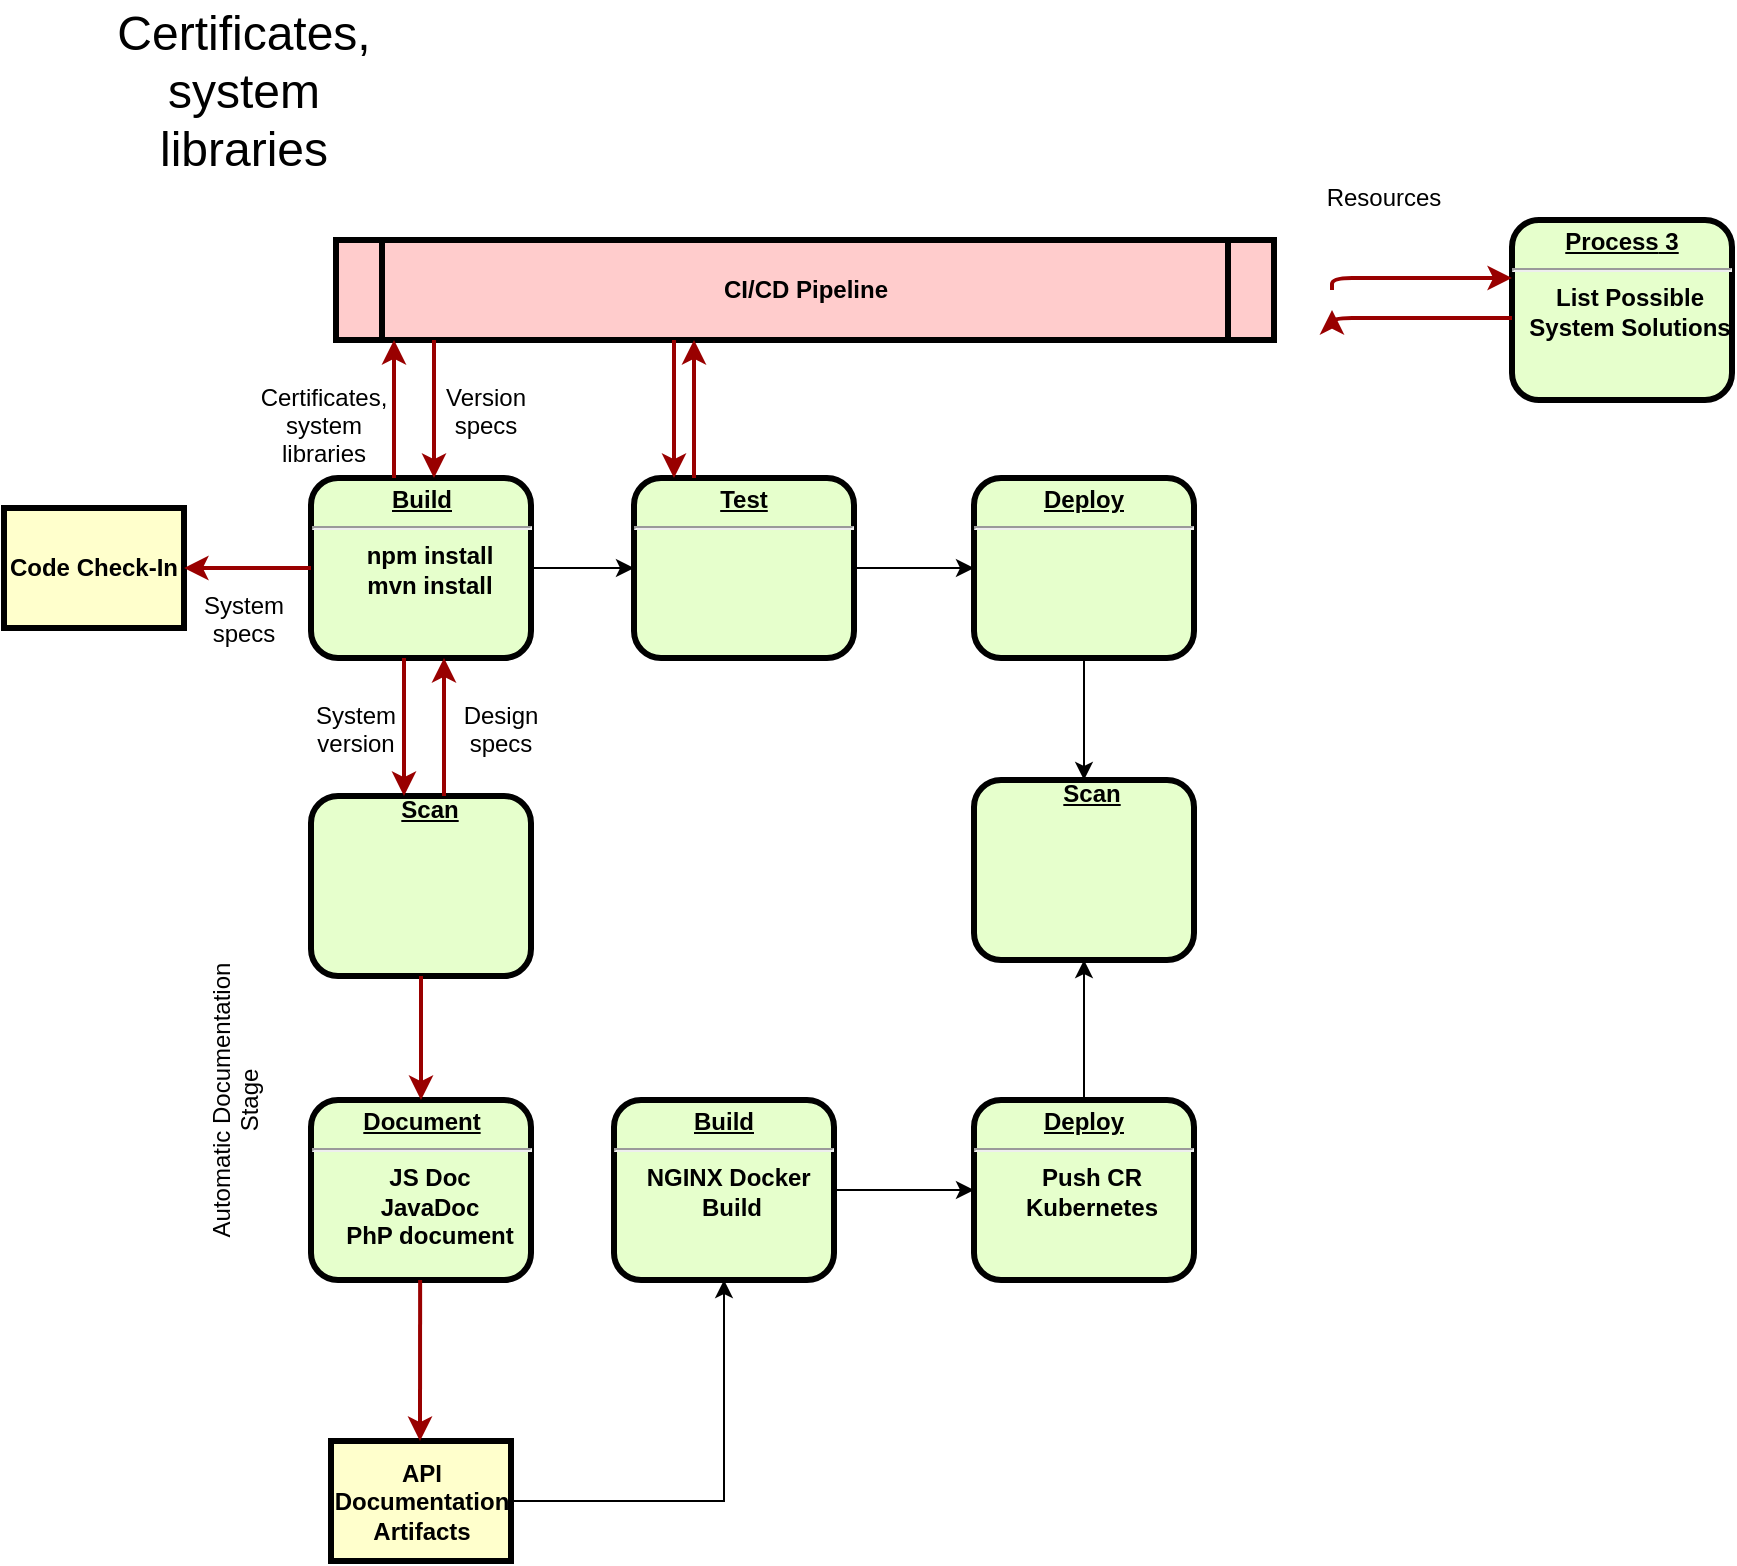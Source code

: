 <mxfile version="20.6.0" type="github">
  <diagram name="Page-1" id="c7558073-3199-34d8-9f00-42111426c3f3">
    <mxGraphModel dx="1399" dy="1020" grid="1" gridSize="10" guides="1" tooltips="1" connect="1" arrows="1" fold="1" page="1" pageScale="1" pageWidth="826" pageHeight="1169" background="none" math="0" shadow="0">
      <root>
        <mxCell id="0" />
        <mxCell id="1" parent="0" />
        <mxCell id="5" value="CI/CD Pipeline" style="shape=process;whiteSpace=wrap;align=center;verticalAlign=middle;size=0.048;fontStyle=1;strokeWidth=3;fillColor=#FFCCCC" parent="1" vertex="1">
          <mxGeometry x="201" y="170" width="469" height="50" as="geometry" />
        </mxCell>
        <mxCell id="7" value="&lt;p style=&quot;margin: 0px; margin-top: 4px; text-align: center; text-decoration: underline;&quot;&gt;&lt;strong&gt;&lt;strong&gt;Process&lt;/strong&gt; 3&lt;br /&gt;&lt;/strong&gt;&lt;/p&gt;&lt;hr /&gt;&lt;p style=&quot;margin: 0px; margin-left: 8px;&quot;&gt;List Possible&lt;/p&gt;&lt;p style=&quot;margin: 0px; margin-left: 8px;&quot;&gt;System Solutions&lt;/p&gt;" style="verticalAlign=middle;align=center;overflow=fill;fontSize=12;fontFamily=Helvetica;html=1;rounded=1;fontStyle=1;strokeWidth=3;fillColor=#E6FFCC" parent="1" vertex="1">
          <mxGeometry x="789" y="160" width="110" height="90" as="geometry" />
        </mxCell>
        <mxCell id="8jn_kO8mg8kO_SJxLtCt-118" value="" style="edgeStyle=orthogonalEdgeStyle;rounded=0;orthogonalLoop=1;jettySize=auto;html=1;fontSize=24;" edge="1" parent="1" source="9" target="8jn_kO8mg8kO_SJxLtCt-112">
          <mxGeometry relative="1" as="geometry" />
        </mxCell>
        <mxCell id="9" value="&lt;p style=&quot;margin: 0px; margin-top: 4px; text-align: center; text-decoration: underline;&quot;&gt;&lt;strong&gt;Test&lt;/strong&gt;&lt;/p&gt;&lt;hr&gt;&lt;p style=&quot;margin: 0px; margin-left: 8px;&quot;&gt;&lt;br&gt;&lt;/p&gt;" style="verticalAlign=middle;align=center;overflow=fill;fontSize=12;fontFamily=Helvetica;html=1;rounded=1;fontStyle=1;strokeWidth=3;fillColor=#E6FFCC" parent="1" vertex="1">
          <mxGeometry x="350" y="289" width="110" height="90" as="geometry" />
        </mxCell>
        <mxCell id="8jn_kO8mg8kO_SJxLtCt-119" value="" style="edgeStyle=orthogonalEdgeStyle;rounded=0;orthogonalLoop=1;jettySize=auto;html=1;fontSize=24;" edge="1" parent="1" source="10" target="9">
          <mxGeometry relative="1" as="geometry" />
        </mxCell>
        <mxCell id="10" value="&lt;p style=&quot;margin: 0px; margin-top: 4px; text-align: center; text-decoration: underline;&quot;&gt;&lt;strong&gt;Build&lt;br&gt;&lt;/strong&gt;&lt;/p&gt;&lt;hr&gt;&lt;p style=&quot;margin: 0px; margin-left: 8px;&quot;&gt;npm install&lt;/p&gt;&lt;p style=&quot;margin: 0px; margin-left: 8px;&quot;&gt;mvn install&lt;/p&gt;" style="verticalAlign=middle;align=center;overflow=fill;fontSize=12;fontFamily=Helvetica;html=1;rounded=1;fontStyle=1;strokeWidth=3;fillColor=#E6FFCC" parent="1" vertex="1">
          <mxGeometry x="188.5" y="289" width="110" height="90" as="geometry" />
        </mxCell>
        <mxCell id="14" value="Code Check-In" style="whiteSpace=wrap;align=center;verticalAlign=middle;fontStyle=1;strokeWidth=3;fillColor=#FFFFCC" parent="1" vertex="1">
          <mxGeometry x="35.0" y="304.0" width="90" height="60" as="geometry" />
        </mxCell>
        <mxCell id="11" value="&lt;p style=&quot;margin: 0px; margin-left: 8px;&quot;&gt;&lt;u&gt;Scan&lt;/u&gt;&lt;/p&gt;" style="verticalAlign=middle;align=center;overflow=fill;fontSize=12;fontFamily=Helvetica;html=1;rounded=1;fontStyle=1;strokeWidth=3;fillColor=#E6FFCC" parent="1" vertex="1">
          <mxGeometry x="188.5" y="448" width="110" height="90" as="geometry" />
        </mxCell>
        <mxCell id="72" value="" style="edgeStyle=elbowEdgeStyle;elbow=vertical;strokeColor=#990000;strokeWidth=2" parent="1" target="7" edge="1">
          <mxGeometry width="100" height="100" relative="1" as="geometry">
            <mxPoint x="699" y="195" as="sourcePoint" />
            <mxPoint x="629" y="179" as="targetPoint" />
            <Array as="points">
              <mxPoint x="679" y="189" />
            </Array>
          </mxGeometry>
        </mxCell>
        <mxCell id="73" value="" style="edgeStyle=elbowEdgeStyle;elbow=vertical;strokeColor=#990000;strokeWidth=2" parent="1" source="7" edge="1">
          <mxGeometry width="100" height="100" relative="1" as="geometry">
            <mxPoint x="489" y="279" as="sourcePoint" />
            <mxPoint x="699" y="205" as="targetPoint" />
            <Array as="points">
              <mxPoint x="679" y="209" />
            </Array>
          </mxGeometry>
        </mxCell>
        <mxCell id="74" value="Resources" style="text;spacingTop=-5;align=center" parent="1" vertex="1">
          <mxGeometry x="710" y="140.0" width="30" height="20" as="geometry" />
        </mxCell>
        <mxCell id="76" value="" style="edgeStyle=elbowEdgeStyle;elbow=horizontal;strokeColor=#990000;strokeWidth=2" parent="1" source="9" edge="1">
          <mxGeometry width="100" height="100" relative="1" as="geometry">
            <mxPoint x="230" y="359" as="sourcePoint" />
            <mxPoint x="380" y="220" as="targetPoint" />
            <Array as="points">
              <mxPoint x="380" y="249" />
            </Array>
          </mxGeometry>
        </mxCell>
        <mxCell id="77" value="" style="edgeStyle=elbowEdgeStyle;elbow=horizontal;strokeColor=#990000;strokeWidth=2" parent="1" target="9" edge="1">
          <mxGeometry width="100" height="100" relative="1" as="geometry">
            <mxPoint x="370" y="220" as="sourcePoint" />
            <mxPoint x="310" y="269" as="targetPoint" />
            <Array as="points">
              <mxPoint x="370" y="259" />
            </Array>
          </mxGeometry>
        </mxCell>
        <mxCell id="87" value="" style="edgeStyle=elbowEdgeStyle;elbow=vertical;strokeColor=#990000;strokeWidth=2" parent="1" source="10" target="14" edge="1">
          <mxGeometry width="100" height="100" relative="1" as="geometry">
            <mxPoint x="70" y="519" as="sourcePoint" />
            <mxPoint x="170" y="419" as="targetPoint" />
          </mxGeometry>
        </mxCell>
        <mxCell id="88" value="" style="edgeStyle=elbowEdgeStyle;elbow=horizontal;strokeColor=#990000;strokeWidth=2" parent="1" target="11" edge="1">
          <mxGeometry width="100" height="100" relative="1" as="geometry">
            <mxPoint x="235" y="379.0" as="sourcePoint" />
            <mxPoint x="-5" y="338" as="targetPoint" />
            <Array as="points">
              <mxPoint x="235" y="408" />
            </Array>
          </mxGeometry>
        </mxCell>
        <mxCell id="89" value="" style="edgeStyle=elbowEdgeStyle;elbow=horizontal;strokeColor=#990000;strokeWidth=2" parent="1" source="11" edge="1">
          <mxGeometry width="100" height="100" relative="1" as="geometry">
            <mxPoint x="-95.0" y="448" as="sourcePoint" />
            <mxPoint x="255" y="379.0" as="targetPoint" />
            <Array as="points">
              <mxPoint x="255" y="408" />
            </Array>
          </mxGeometry>
        </mxCell>
        <mxCell id="90" value="Version&#xa;specs" style="text;spacingTop=-5;align=center" parent="1" vertex="1">
          <mxGeometry x="261" y="240" width="30" height="20" as="geometry" />
        </mxCell>
        <mxCell id="91" value="Certificates,&#xa;system&#xa;libraries" style="text;spacingTop=-5;align=center" parent="1" vertex="1">
          <mxGeometry x="180" y="240.0" width="30" height="20" as="geometry" />
        </mxCell>
        <mxCell id="92" value="" style="edgeStyle=elbowEdgeStyle;elbow=horizontal;strokeColor=#990000;strokeWidth=2" parent="1" source="5" target="10" edge="1">
          <mxGeometry width="100" height="100" relative="1" as="geometry">
            <mxPoint x="30.0" y="279" as="sourcePoint" />
            <mxPoint x="130.0" y="179" as="targetPoint" />
            <Array as="points">
              <mxPoint x="250" y="249" />
            </Array>
          </mxGeometry>
        </mxCell>
        <mxCell id="93" value="" style="edgeStyle=elbowEdgeStyle;elbow=horizontal;strokeColor=#990000;strokeWidth=2" parent="1" source="10" target="5" edge="1">
          <mxGeometry width="100" height="100" relative="1" as="geometry">
            <mxPoint x="40" y="289" as="sourcePoint" />
            <mxPoint x="140" y="189" as="targetPoint" />
            <Array as="points">
              <mxPoint x="230" y="249" />
            </Array>
          </mxGeometry>
        </mxCell>
        <mxCell id="94" value="System&#xa;specs" style="text;spacingTop=-5;align=center" parent="1" vertex="1">
          <mxGeometry x="140.0" y="344.0" width="30" height="20" as="geometry" />
        </mxCell>
        <mxCell id="95" value="Design&#xa;specs" style="text;spacingTop=-5;align=center" parent="1" vertex="1">
          <mxGeometry x="268.5" y="399.0" width="30" height="20" as="geometry" />
        </mxCell>
        <mxCell id="96" value="System&#xa;version" style="text;spacingTop=-5;align=center" parent="1" vertex="1">
          <mxGeometry x="196.0" y="399" width="30" height="20" as="geometry" />
        </mxCell>
        <mxCell id="8jn_kO8mg8kO_SJxLtCt-117" value="" style="edgeStyle=orthogonalEdgeStyle;rounded=0;orthogonalLoop=1;jettySize=auto;html=1;fontSize=24;" edge="1" parent="1" source="8jn_kO8mg8kO_SJxLtCt-98" target="8jn_kO8mg8kO_SJxLtCt-115">
          <mxGeometry relative="1" as="geometry" />
        </mxCell>
        <mxCell id="8jn_kO8mg8kO_SJxLtCt-98" value="&lt;p style=&quot;margin: 0px; margin-top: 4px; text-align: center; text-decoration: underline;&quot;&gt;&lt;strong&gt;Deploy&lt;/strong&gt;&lt;/p&gt;&lt;hr&gt;&lt;p style=&quot;margin: 0px; margin-left: 8px;&quot;&gt;Push CR&lt;/p&gt;&lt;p style=&quot;margin: 0px; margin-left: 8px;&quot;&gt;Kubernetes&lt;/p&gt;" style="verticalAlign=middle;align=center;overflow=fill;fontSize=12;fontFamily=Helvetica;html=1;rounded=1;fontStyle=1;strokeWidth=3;fillColor=#E6FFCC" vertex="1" parent="1">
          <mxGeometry x="520" y="600" width="110" height="90" as="geometry" />
        </mxCell>
        <mxCell id="8jn_kO8mg8kO_SJxLtCt-103" value="" style="edgeStyle=orthogonalEdgeStyle;rounded=0;orthogonalLoop=1;jettySize=auto;html=1;entryX=0.5;entryY=1;entryDx=0;entryDy=0;" edge="1" parent="1" source="8jn_kO8mg8kO_SJxLtCt-100" target="8jn_kO8mg8kO_SJxLtCt-113">
          <mxGeometry relative="1" as="geometry" />
        </mxCell>
        <mxCell id="8jn_kO8mg8kO_SJxLtCt-100" value="API Documentation Artifacts" style="whiteSpace=wrap;align=center;verticalAlign=middle;fontStyle=1;strokeWidth=3;fillColor=#FFFFCC" vertex="1" parent="1">
          <mxGeometry x="198.5" y="770.5" width="90" height="60" as="geometry" />
        </mxCell>
        <mxCell id="8jn_kO8mg8kO_SJxLtCt-105" value="Certificates,&#xa;system&#xa;libraries" style="text;spacingTop=-5;align=center;fontSize=24;" vertex="1" parent="1">
          <mxGeometry x="140" y="50.0" width="30" height="20" as="geometry" />
        </mxCell>
        <mxCell id="8jn_kO8mg8kO_SJxLtCt-106" value="Automatic Documentation&#xa;Stage" style="text;spacingTop=-5;align=center;rotation=-90;" vertex="1" parent="1">
          <mxGeometry x="85" y="580" width="140" height="40" as="geometry" />
        </mxCell>
        <mxCell id="8jn_kO8mg8kO_SJxLtCt-107" value="&lt;p style=&quot;margin: 0px; margin-top: 4px; text-align: center; text-decoration: underline;&quot;&gt;&lt;strong&gt;Document&lt;br&gt;&lt;/strong&gt;&lt;/p&gt;&lt;hr&gt;&lt;p style=&quot;margin: 0px; margin-left: 8px;&quot;&gt;&lt;span style=&quot;background-color: initial;&quot;&gt;JS Doc&lt;/span&gt;&lt;/p&gt;&lt;p style=&quot;margin: 0px; margin-left: 8px;&quot;&gt;&lt;span style=&quot;background-color: initial;&quot;&gt;JavaDoc&lt;/span&gt;&lt;/p&gt;&lt;p style=&quot;margin: 0px; margin-left: 8px;&quot;&gt;&lt;span style=&quot;background-color: initial;&quot;&gt;PhP document&lt;/span&gt;&lt;/p&gt;" style="verticalAlign=middle;align=center;overflow=fill;fontSize=12;fontFamily=Helvetica;html=1;rounded=1;fontStyle=1;strokeWidth=3;fillColor=#E6FFCC" vertex="1" parent="1">
          <mxGeometry x="188.5" y="600" width="110" height="90" as="geometry" />
        </mxCell>
        <mxCell id="8jn_kO8mg8kO_SJxLtCt-108" value="" style="edgeStyle=elbowEdgeStyle;elbow=horizontal;strokeColor=#990000;strokeWidth=2;exitX=0.5;exitY=1;exitDx=0;exitDy=0;entryX=0.5;entryY=0;entryDx=0;entryDy=0;" edge="1" parent="1" target="8jn_kO8mg8kO_SJxLtCt-107">
          <mxGeometry width="100" height="100" relative="1" as="geometry">
            <mxPoint x="243.5" y="538" as="sourcePoint" />
            <mxPoint x="239" y="669" as="targetPoint" />
          </mxGeometry>
        </mxCell>
        <mxCell id="8jn_kO8mg8kO_SJxLtCt-109" value="" style="edgeStyle=elbowEdgeStyle;elbow=horizontal;strokeColor=#990000;strokeWidth=2;exitX=0.5;exitY=1;exitDx=0;exitDy=0;" edge="1" parent="1">
          <mxGeometry width="100" height="100" relative="1" as="geometry">
            <mxPoint x="243.07" y="690" as="sourcePoint" />
            <mxPoint x="243" y="770.5" as="targetPoint" />
          </mxGeometry>
        </mxCell>
        <mxCell id="8jn_kO8mg8kO_SJxLtCt-116" value="" style="edgeStyle=orthogonalEdgeStyle;rounded=0;orthogonalLoop=1;jettySize=auto;html=1;fontSize=24;" edge="1" parent="1" source="8jn_kO8mg8kO_SJxLtCt-112" target="8jn_kO8mg8kO_SJxLtCt-115">
          <mxGeometry relative="1" as="geometry" />
        </mxCell>
        <mxCell id="8jn_kO8mg8kO_SJxLtCt-112" value="&lt;p style=&quot;margin: 0px; margin-top: 4px; text-align: center; text-decoration: underline;&quot;&gt;&lt;strong&gt;Deploy&lt;/strong&gt;&lt;/p&gt;&lt;hr&gt;&lt;p style=&quot;margin: 0px; margin-left: 8px;&quot;&gt;&lt;br&gt;&lt;/p&gt;" style="verticalAlign=middle;align=center;overflow=fill;fontSize=12;fontFamily=Helvetica;html=1;rounded=1;fontStyle=1;strokeWidth=3;fillColor=#E6FFCC" vertex="1" parent="1">
          <mxGeometry x="520" y="289" width="110" height="90" as="geometry" />
        </mxCell>
        <mxCell id="8jn_kO8mg8kO_SJxLtCt-114" value="" style="edgeStyle=orthogonalEdgeStyle;rounded=0;orthogonalLoop=1;jettySize=auto;html=1;fontSize=24;" edge="1" parent="1" source="8jn_kO8mg8kO_SJxLtCt-113" target="8jn_kO8mg8kO_SJxLtCt-98">
          <mxGeometry relative="1" as="geometry" />
        </mxCell>
        <mxCell id="8jn_kO8mg8kO_SJxLtCt-113" value="&lt;p style=&quot;margin: 0px; margin-top: 4px; text-align: center; text-decoration: underline;&quot;&gt;&lt;strong&gt;Build&lt;br&gt;&lt;/strong&gt;&lt;/p&gt;&lt;hr&gt;&lt;p style=&quot;margin: 0px; margin-left: 8px;&quot;&gt;NGINX Docker&amp;nbsp;&lt;/p&gt;&lt;p style=&quot;margin: 0px; margin-left: 8px;&quot;&gt;Build&lt;/p&gt;" style="verticalAlign=middle;align=center;overflow=fill;fontSize=12;fontFamily=Helvetica;html=1;rounded=1;fontStyle=1;strokeWidth=3;fillColor=#E6FFCC" vertex="1" parent="1">
          <mxGeometry x="340.0" y="600" width="110" height="90" as="geometry" />
        </mxCell>
        <mxCell id="8jn_kO8mg8kO_SJxLtCt-115" value="&lt;p style=&quot;margin: 0px; margin-left: 8px;&quot;&gt;&lt;u&gt;Scan&lt;/u&gt;&lt;/p&gt;" style="verticalAlign=middle;align=center;overflow=fill;fontSize=12;fontFamily=Helvetica;html=1;rounded=1;fontStyle=1;strokeWidth=3;fillColor=#E6FFCC" vertex="1" parent="1">
          <mxGeometry x="520" y="440" width="110" height="90" as="geometry" />
        </mxCell>
      </root>
    </mxGraphModel>
  </diagram>
</mxfile>
